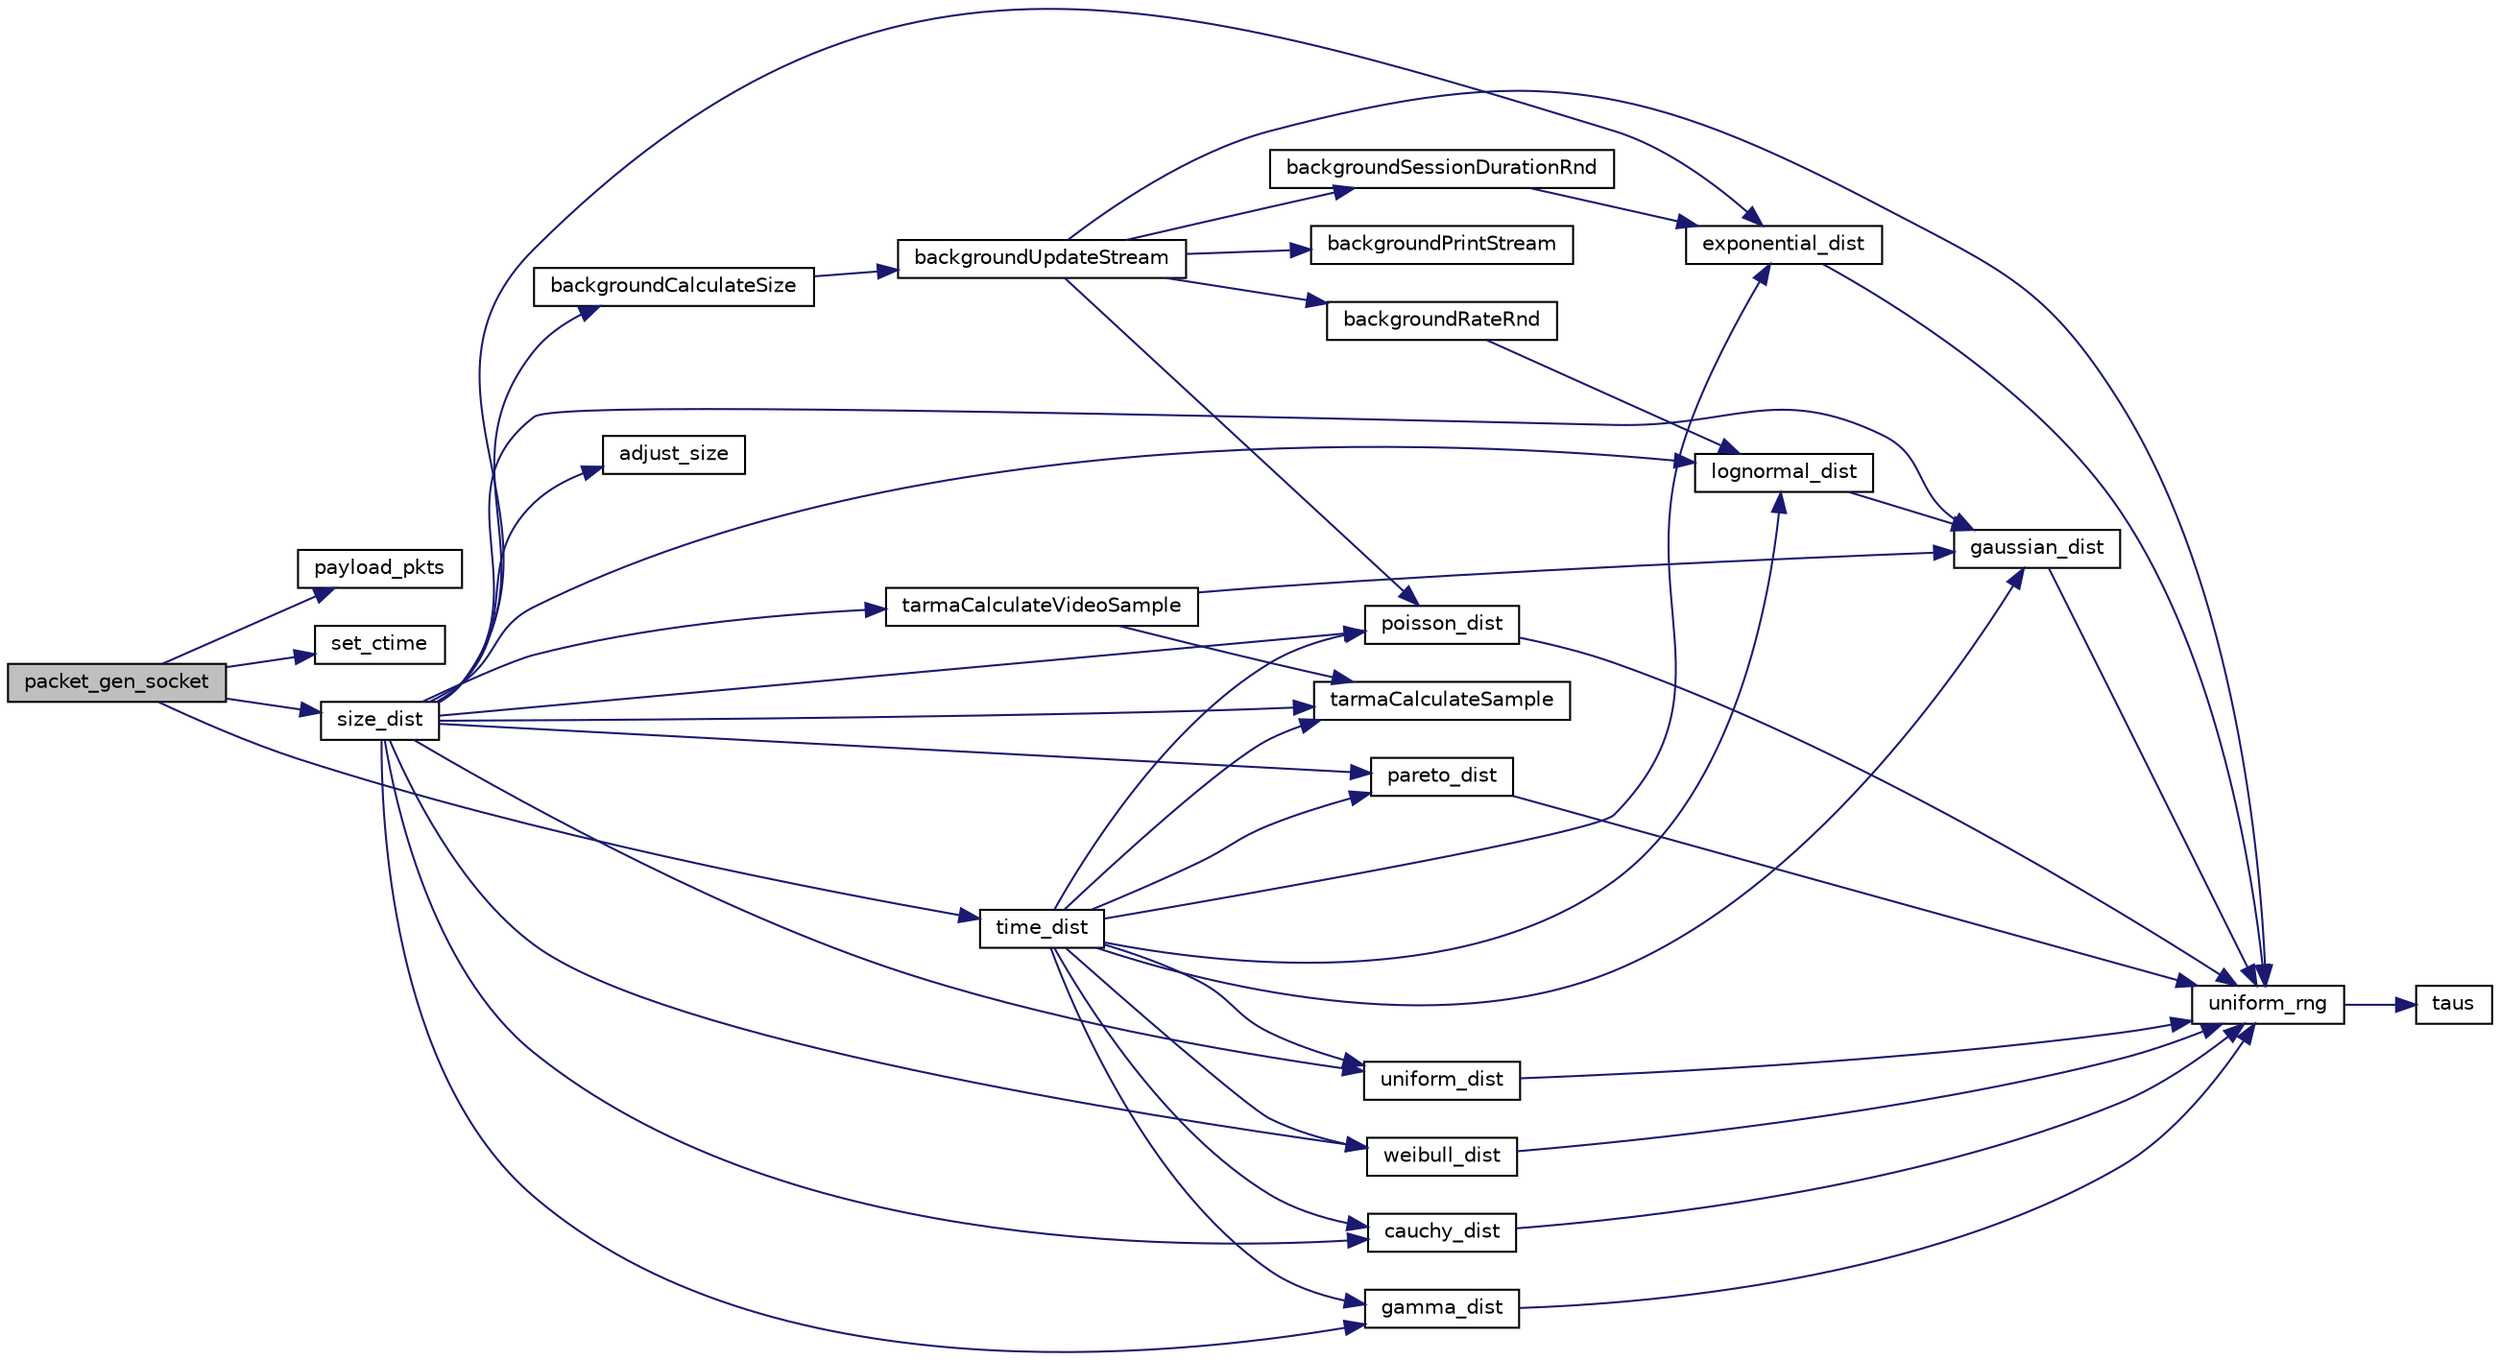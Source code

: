 digraph "packet_gen_socket"
{
 // LATEX_PDF_SIZE
  edge [fontname="Helvetica",fontsize="10",labelfontname="Helvetica",labelfontsize="10"];
  node [fontname="Helvetica",fontsize="10",shape=record];
  rankdir="LR";
  Node1 [label="packet_gen_socket",height=0.2,width=0.4,color="black", fillcolor="grey75", style="filled", fontcolor="black",tooltip=" "];
  Node1 -> Node2 [color="midnightblue",fontsize="10",style="solid",fontname="Helvetica"];
  Node2 [label="payload_pkts",height=0.2,width=0.4,color="black", fillcolor="white", style="filled",URL="$otg__tx_8h.html#aa1c06f89e1e27c4fb212c9152e2a05f4",tooltip="generate the payload"];
  Node1 -> Node3 [color="midnightblue",fontsize="10",style="solid",fontname="Helvetica"];
  Node3 [label="set_ctime",height=0.2,width=0.4,color="black", fillcolor="white", style="filled",URL="$otg_8c.html#a41c3d3d66471158b7eaff6245dab7a82",tooltip="set the simulation time to the ctime"];
  Node1 -> Node4 [color="midnightblue",fontsize="10",style="solid",fontname="Helvetica"];
  Node4 [label="size_dist",height=0.2,width=0.4,color="black", fillcolor="white", style="filled",URL="$otg__tx_8c.html#aacf71a59ba441ccfa95ce7e80a34eae9",tooltip=" "];
  Node4 -> Node5 [color="midnightblue",fontsize="10",style="solid",fontname="Helvetica"];
  Node5 [label="adjust_size",height=0.2,width=0.4,color="black", fillcolor="white", style="filled",URL="$otg__tx_8c.html#a54266d6d16496d39dfabb03e6eb660f9",tooltip="adjuste the generated packet size when size<min or size>max"];
  Node4 -> Node6 [color="midnightblue",fontsize="10",style="solid",fontname="Helvetica"];
  Node6 [label="backgroundCalculateSize",height=0.2,width=0.4,color="black", fillcolor="white", style="filled",URL="$otg__models_8c.html#afeccd85a9555a9660ed45e13a6340024",tooltip=" "];
  Node6 -> Node7 [color="midnightblue",fontsize="10",style="solid",fontname="Helvetica"];
  Node7 [label="backgroundUpdateStream",height=0.2,width=0.4,color="black", fillcolor="white", style="filled",URL="$otg__models_8c.html#ad0d0ebf21f39f8d00fabfd86637a8e14",tooltip=" "];
  Node7 -> Node8 [color="midnightblue",fontsize="10",style="solid",fontname="Helvetica"];
  Node8 [label="backgroundPrintStream",height=0.2,width=0.4,color="black", fillcolor="white", style="filled",URL="$otg__models_8c.html#a260b9583693352ce68ee5f1fdb0d1e0c",tooltip=" "];
  Node7 -> Node9 [color="midnightblue",fontsize="10",style="solid",fontname="Helvetica"];
  Node9 [label="backgroundRateRnd",height=0.2,width=0.4,color="black", fillcolor="white", style="filled",URL="$otg__models_8c.html#a82f3ae98276fd6487b76f5238f2b7d03",tooltip=" "];
  Node9 -> Node10 [color="midnightblue",fontsize="10",style="solid",fontname="Helvetica"];
  Node10 [label="lognormal_dist",height=0.2,width=0.4,color="black", fillcolor="white", style="filled",URL="$oml_8c.html#a2573a6daebc0a7d4785ac7deaf336dc1",tooltip="generates random numbers for the log normal distribution with mean parameter and standard deviation p..."];
  Node10 -> Node11 [color="midnightblue",fontsize="10",style="solid",fontname="Helvetica"];
  Node11 [label="gaussian_dist",height=0.2,width=0.4,color="black", fillcolor="white", style="filled",URL="$oml_8c.html#a256026f4011ad3c63c4a5f79ba6c2aaa",tooltip=" "];
  Node11 -> Node12 [color="midnightblue",fontsize="10",style="solid",fontname="Helvetica"];
  Node12 [label="uniform_rng",height=0.2,width=0.4,color="black", fillcolor="white", style="filled",URL="$oml_8c.html#a8451bb33f8030cc168c63d60812921f4",tooltip="generates uniform random number with algo: wichman_hill / random() / Taus"];
  Node12 -> Node13 [color="midnightblue",fontsize="10",style="solid",fontname="Helvetica"];
  Node13 [label="taus",height=0.2,width=0.4,color="black", fillcolor="white", style="filled",URL="$oml_8h.html#a362f00415eaebca7255f9c4d08bd9fd6",tooltip="compute random number"];
  Node7 -> Node14 [color="midnightblue",fontsize="10",style="solid",fontname="Helvetica"];
  Node14 [label="backgroundSessionDurationRnd",height=0.2,width=0.4,color="black", fillcolor="white", style="filled",URL="$otg__models_8c.html#aa1bdd73662525153aaec8f96e52e9840",tooltip=" "];
  Node14 -> Node15 [color="midnightblue",fontsize="10",style="solid",fontname="Helvetica"];
  Node15 [label="exponential_dist",height=0.2,width=0.4,color="black", fillcolor="white", style="filled",URL="$oml_8c.html#aa7b93c1af2503846f0d2c0380b9e6ac4",tooltip=" "];
  Node15 -> Node12 [color="midnightblue",fontsize="10",style="solid",fontname="Helvetica"];
  Node7 -> Node16 [color="midnightblue",fontsize="10",style="solid",fontname="Helvetica"];
  Node16 [label="poisson_dist",height=0.2,width=0.4,color="black", fillcolor="white", style="filled",URL="$oml_8c.html#a43bb38a1ace16507de30f6ac57f3cc6f",tooltip="generates random numbers for the poisson distribution"];
  Node16 -> Node12 [color="midnightblue",fontsize="10",style="solid",fontname="Helvetica"];
  Node7 -> Node12 [color="midnightblue",fontsize="10",style="solid",fontname="Helvetica"];
  Node4 -> Node17 [color="midnightblue",fontsize="10",style="solid",fontname="Helvetica"];
  Node17 [label="cauchy_dist",height=0.2,width=0.4,color="black", fillcolor="white", style="filled",URL="$oml_8c.html#a017469e745dc3dd187bc5c214cdf02a9",tooltip="generates random numbers for the cauchy distribution with scale parameter, and shape parameter."];
  Node17 -> Node12 [color="midnightblue",fontsize="10",style="solid",fontname="Helvetica"];
  Node4 -> Node15 [color="midnightblue",fontsize="10",style="solid",fontname="Helvetica"];
  Node4 -> Node18 [color="midnightblue",fontsize="10",style="solid",fontname="Helvetica"];
  Node18 [label="gamma_dist",height=0.2,width=0.4,color="black", fillcolor="white", style="filled",URL="$oml_8c.html#a280cb1cf08762b72cff140eeb9ff485c",tooltip="generates random numbers for the gamma distribution with scale parameter, and shape parameter."];
  Node18 -> Node12 [color="midnightblue",fontsize="10",style="solid",fontname="Helvetica"];
  Node4 -> Node11 [color="midnightblue",fontsize="10",style="solid",fontname="Helvetica"];
  Node4 -> Node10 [color="midnightblue",fontsize="10",style="solid",fontname="Helvetica"];
  Node4 -> Node19 [color="midnightblue",fontsize="10",style="solid",fontname="Helvetica"];
  Node19 [label="pareto_dist",height=0.2,width=0.4,color="black", fillcolor="white", style="filled",URL="$oml_8c.html#a28d4cd4860486324d1571e48a1f78ff6",tooltip="enerates random numbers for the pareto distribution with scale parameter, and shape parameter."];
  Node19 -> Node12 [color="midnightblue",fontsize="10",style="solid",fontname="Helvetica"];
  Node4 -> Node16 [color="midnightblue",fontsize="10",style="solid",fontname="Helvetica"];
  Node4 -> Node20 [color="midnightblue",fontsize="10",style="solid",fontname="Helvetica"];
  Node20 [label="tarmaCalculateSample",height=0.2,width=0.4,color="black", fillcolor="white", style="filled",URL="$otg__models_8c.html#a370960c2b4cedf00710a97f39e40f18e",tooltip=" "];
  Node4 -> Node21 [color="midnightblue",fontsize="10",style="solid",fontname="Helvetica"];
  Node21 [label="tarmaCalculateVideoSample",height=0.2,width=0.4,color="black", fillcolor="white", style="filled",URL="$otg__models_8c.html#a1d319eb085239c4d9b7c0ecc5c6a9cfc",tooltip=" "];
  Node21 -> Node11 [color="midnightblue",fontsize="10",style="solid",fontname="Helvetica"];
  Node21 -> Node20 [color="midnightblue",fontsize="10",style="solid",fontname="Helvetica"];
  Node4 -> Node22 [color="midnightblue",fontsize="10",style="solid",fontname="Helvetica"];
  Node22 [label="uniform_dist",height=0.2,width=0.4,color="black", fillcolor="white", style="filled",URL="$oml_8c.html#abeca771ea67cf5db27b9c8489b16b120",tooltip=" "];
  Node22 -> Node12 [color="midnightblue",fontsize="10",style="solid",fontname="Helvetica"];
  Node4 -> Node23 [color="midnightblue",fontsize="10",style="solid",fontname="Helvetica"];
  Node23 [label="weibull_dist",height=0.2,width=0.4,color="black", fillcolor="white", style="filled",URL="$oml_8c.html#a31ae7ec4f3e35775ac60f6c0a58e807a",tooltip="generates random numbers for the Weibull distribution with scale parameter, and shape parameter."];
  Node23 -> Node12 [color="midnightblue",fontsize="10",style="solid",fontname="Helvetica"];
  Node1 -> Node24 [color="midnightblue",fontsize="10",style="solid",fontname="Helvetica"];
  Node24 [label="time_dist",height=0.2,width=0.4,color="black", fillcolor="white", style="filled",URL="$otg__tx_8c.html#a089aa3bcbee8a87411ebca06d7bdb010",tooltip=" "];
  Node24 -> Node17 [color="midnightblue",fontsize="10",style="solid",fontname="Helvetica"];
  Node24 -> Node15 [color="midnightblue",fontsize="10",style="solid",fontname="Helvetica"];
  Node24 -> Node18 [color="midnightblue",fontsize="10",style="solid",fontname="Helvetica"];
  Node24 -> Node11 [color="midnightblue",fontsize="10",style="solid",fontname="Helvetica"];
  Node24 -> Node10 [color="midnightblue",fontsize="10",style="solid",fontname="Helvetica"];
  Node24 -> Node19 [color="midnightblue",fontsize="10",style="solid",fontname="Helvetica"];
  Node24 -> Node16 [color="midnightblue",fontsize="10",style="solid",fontname="Helvetica"];
  Node24 -> Node20 [color="midnightblue",fontsize="10",style="solid",fontname="Helvetica"];
  Node24 -> Node22 [color="midnightblue",fontsize="10",style="solid",fontname="Helvetica"];
  Node24 -> Node23 [color="midnightblue",fontsize="10",style="solid",fontname="Helvetica"];
}
